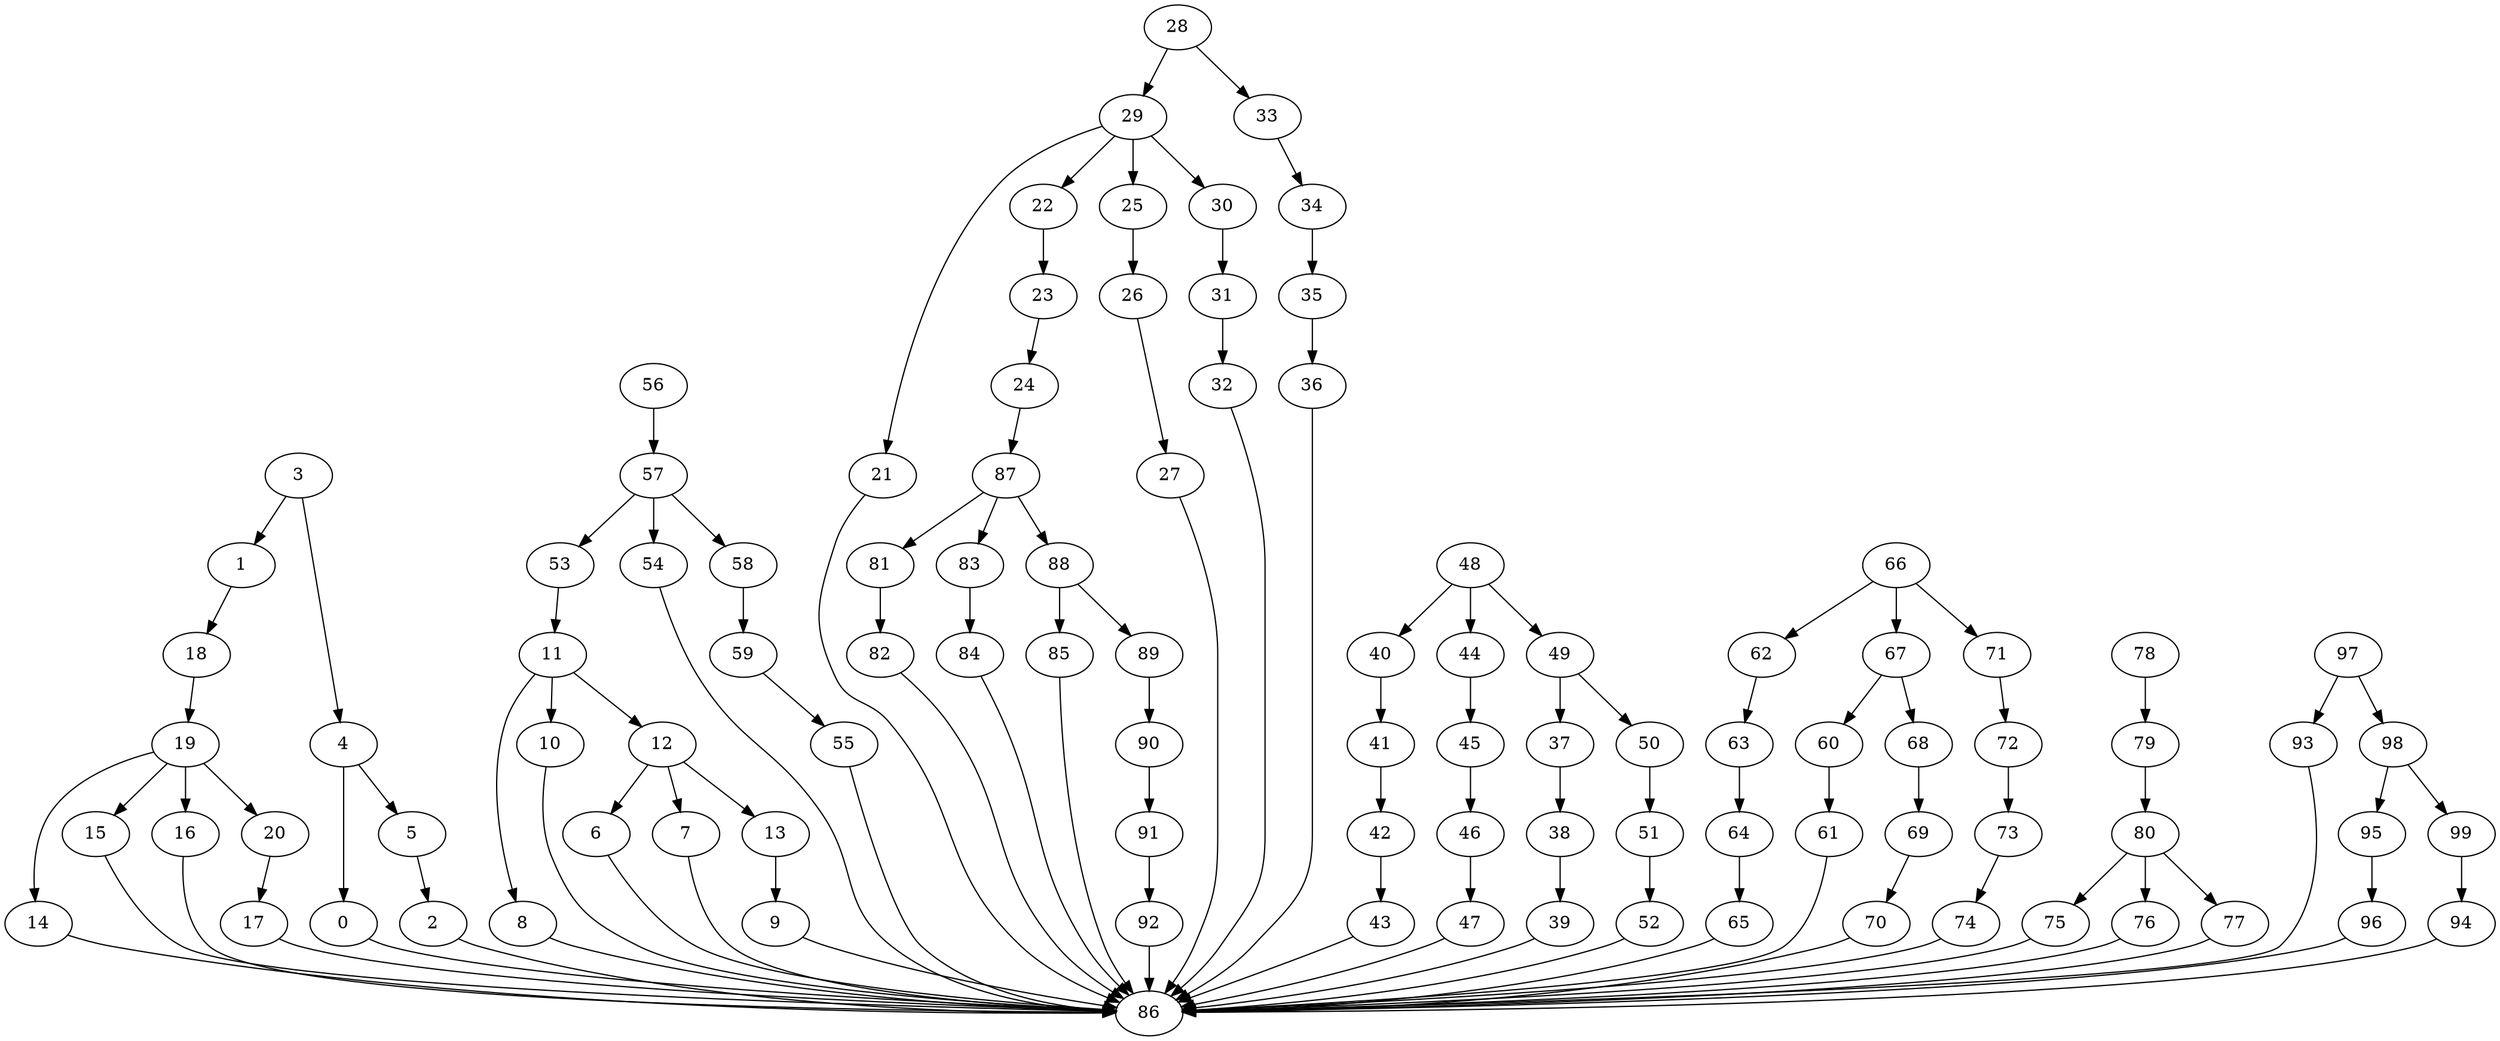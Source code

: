 strict digraph  {
0 [exec=161];
1 [exec=157];
2 [exec=67];
3 [exec=111];
4 [exec=73];
5 [exec=191];
6 [exec=197];
7 [exec=199];
8 [exec=151];
9 [exec=62];
10 [exec=106];
11 [exec=61];
12 [exec=192];
13 [exec=84];
14 [exec=190];
15 [exec=66];
16 [exec=194];
17 [exec=65];
18 [exec=102];
19 [exec=177];
20 [exec=186];
21 [exec=96];
22 [exec=112];
23 [exec=70];
24 [exec=197];
25 [exec=126];
26 [exec=184];
27 [exec=176];
28 [exec=137];
29 [exec=164];
30 [exec=123];
31 [exec=68];
32 [exec=80];
33 [exec=181];
34 [exec=157];
35 [exec=92];
36 [exec=137];
37 [exec=196];
38 [exec=130];
39 [exec=137];
40 [exec=139];
41 [exec=177];
42 [exec=198];
43 [exec=166];
44 [exec=67];
45 [exec=73];
46 [exec=119];
47 [exec=171];
48 [exec=66];
49 [exec=65];
50 [exec=129];
51 [exec=197];
52 [exec=164];
53 [exec=140];
54 [exec=93];
55 [exec=79];
56 [exec=176];
57 [exec=65];
58 [exec=105];
59 [exec=123];
60 [exec=164];
61 [exec=152];
62 [exec=190];
63 [exec=121];
64 [exec=85];
65 [exec=160];
66 [exec=190];
67 [exec=121];
68 [exec=156];
69 [exec=141];
70 [exec=147];
71 [exec=109];
72 [exec=88];
73 [exec=71];
74 [exec=95];
75 [exec=186];
76 [exec=144];
77 [exec=194];
78 [exec=131];
79 [exec=82];
80 [exec=181];
81 [exec=150];
82 [exec=151];
83 [exec=152];
84 [exec=150];
85 [exec=76];
86 [exec=173];
87 [exec=152];
88 [exec=65];
89 [exec=98];
90 [exec=67];
91 [exec=103];
92 [exec=162];
93 [exec=187];
94 [exec=75];
95 [exec=143];
96 [exec=56];
97 [exec=68];
98 [exec=103];
99 [exec=146];
0 -> 86  [comm=10];
1 -> 18  [comm=9];
2 -> 86  [comm=5];
3 -> 4  [comm=9];
3 -> 1  [comm=19];
4 -> 5  [comm=9];
4 -> 0  [comm=20];
5 -> 2  [comm=16];
6 -> 86  [comm=9];
7 -> 86  [comm=9];
8 -> 86  [comm=5];
9 -> 86  [comm=5];
10 -> 86  [comm=8];
11 -> 12  [comm=9];
11 -> 8  [comm=18];
11 -> 10  [comm=11];
12 -> 13  [comm=11];
12 -> 6  [comm=5];
12 -> 7  [comm=13];
13 -> 9  [comm=11];
14 -> 86  [comm=14];
15 -> 86  [comm=12];
16 -> 86  [comm=15];
17 -> 86  [comm=13];
18 -> 19  [comm=18];
19 -> 20  [comm=9];
19 -> 14  [comm=6];
19 -> 15  [comm=16];
19 -> 16  [comm=19];
20 -> 17  [comm=18];
21 -> 86  [comm=9];
22 -> 23  [comm=9];
23 -> 24  [comm=5];
24 -> 87  [comm=19];
25 -> 26  [comm=10];
26 -> 27  [comm=5];
27 -> 86  [comm=9];
28 -> 29  [comm=10];
28 -> 33  [comm=9];
29 -> 30  [comm=20];
29 -> 21  [comm=8];
29 -> 22  [comm=6];
29 -> 25  [comm=15];
30 -> 31  [comm=20];
31 -> 32  [comm=8];
32 -> 86  [comm=6];
33 -> 34  [comm=12];
34 -> 35  [comm=11];
35 -> 36  [comm=13];
36 -> 86  [comm=6];
37 -> 38  [comm=8];
38 -> 39  [comm=19];
39 -> 86  [comm=5];
40 -> 41  [comm=7];
41 -> 42  [comm=19];
42 -> 43  [comm=15];
43 -> 86  [comm=11];
44 -> 45  [comm=13];
45 -> 46  [comm=19];
46 -> 47  [comm=20];
47 -> 86  [comm=12];
48 -> 49  [comm=13];
48 -> 40  [comm=11];
48 -> 44  [comm=19];
49 -> 50  [comm=9];
49 -> 37  [comm=18];
50 -> 51  [comm=8];
51 -> 52  [comm=17];
52 -> 86  [comm=19];
53 -> 11  [comm=15];
54 -> 86  [comm=7];
55 -> 86  [comm=12];
56 -> 57  [comm=18];
57 -> 58  [comm=7];
57 -> 53  [comm=11];
57 -> 54  [comm=14];
58 -> 59  [comm=8];
59 -> 55  [comm=9];
60 -> 61  [comm=16];
61 -> 86  [comm=9];
62 -> 63  [comm=13];
63 -> 64  [comm=9];
64 -> 65  [comm=19];
65 -> 86  [comm=12];
66 -> 67  [comm=8];
66 -> 62  [comm=17];
66 -> 71  [comm=20];
67 -> 68  [comm=10];
67 -> 60  [comm=12];
68 -> 69  [comm=10];
69 -> 70  [comm=18];
70 -> 86  [comm=17];
71 -> 72  [comm=15];
72 -> 73  [comm=18];
73 -> 74  [comm=11];
74 -> 86  [comm=16];
75 -> 86  [comm=15];
76 -> 86  [comm=7];
77 -> 86  [comm=16];
78 -> 79  [comm=5];
79 -> 80  [comm=15];
80 -> 75  [comm=19];
80 -> 76  [comm=19];
80 -> 77  [comm=5];
81 -> 82  [comm=17];
82 -> 86  [comm=15];
83 -> 84  [comm=14];
84 -> 86  [comm=7];
85 -> 86  [comm=8];
87 -> 88  [comm=12];
87 -> 81  [comm=8];
87 -> 83  [comm=7];
88 -> 89  [comm=13];
88 -> 85  [comm=13];
89 -> 90  [comm=6];
90 -> 91  [comm=10];
91 -> 92  [comm=13];
92 -> 86  [comm=9];
93 -> 86  [comm=18];
94 -> 86  [comm=13];
95 -> 96  [comm=17];
96 -> 86  [comm=9];
97 -> 98  [comm=20];
97 -> 93  [comm=15];
98 -> 99  [comm=7];
98 -> 95  [comm=13];
99 -> 94  [comm=6];
}
